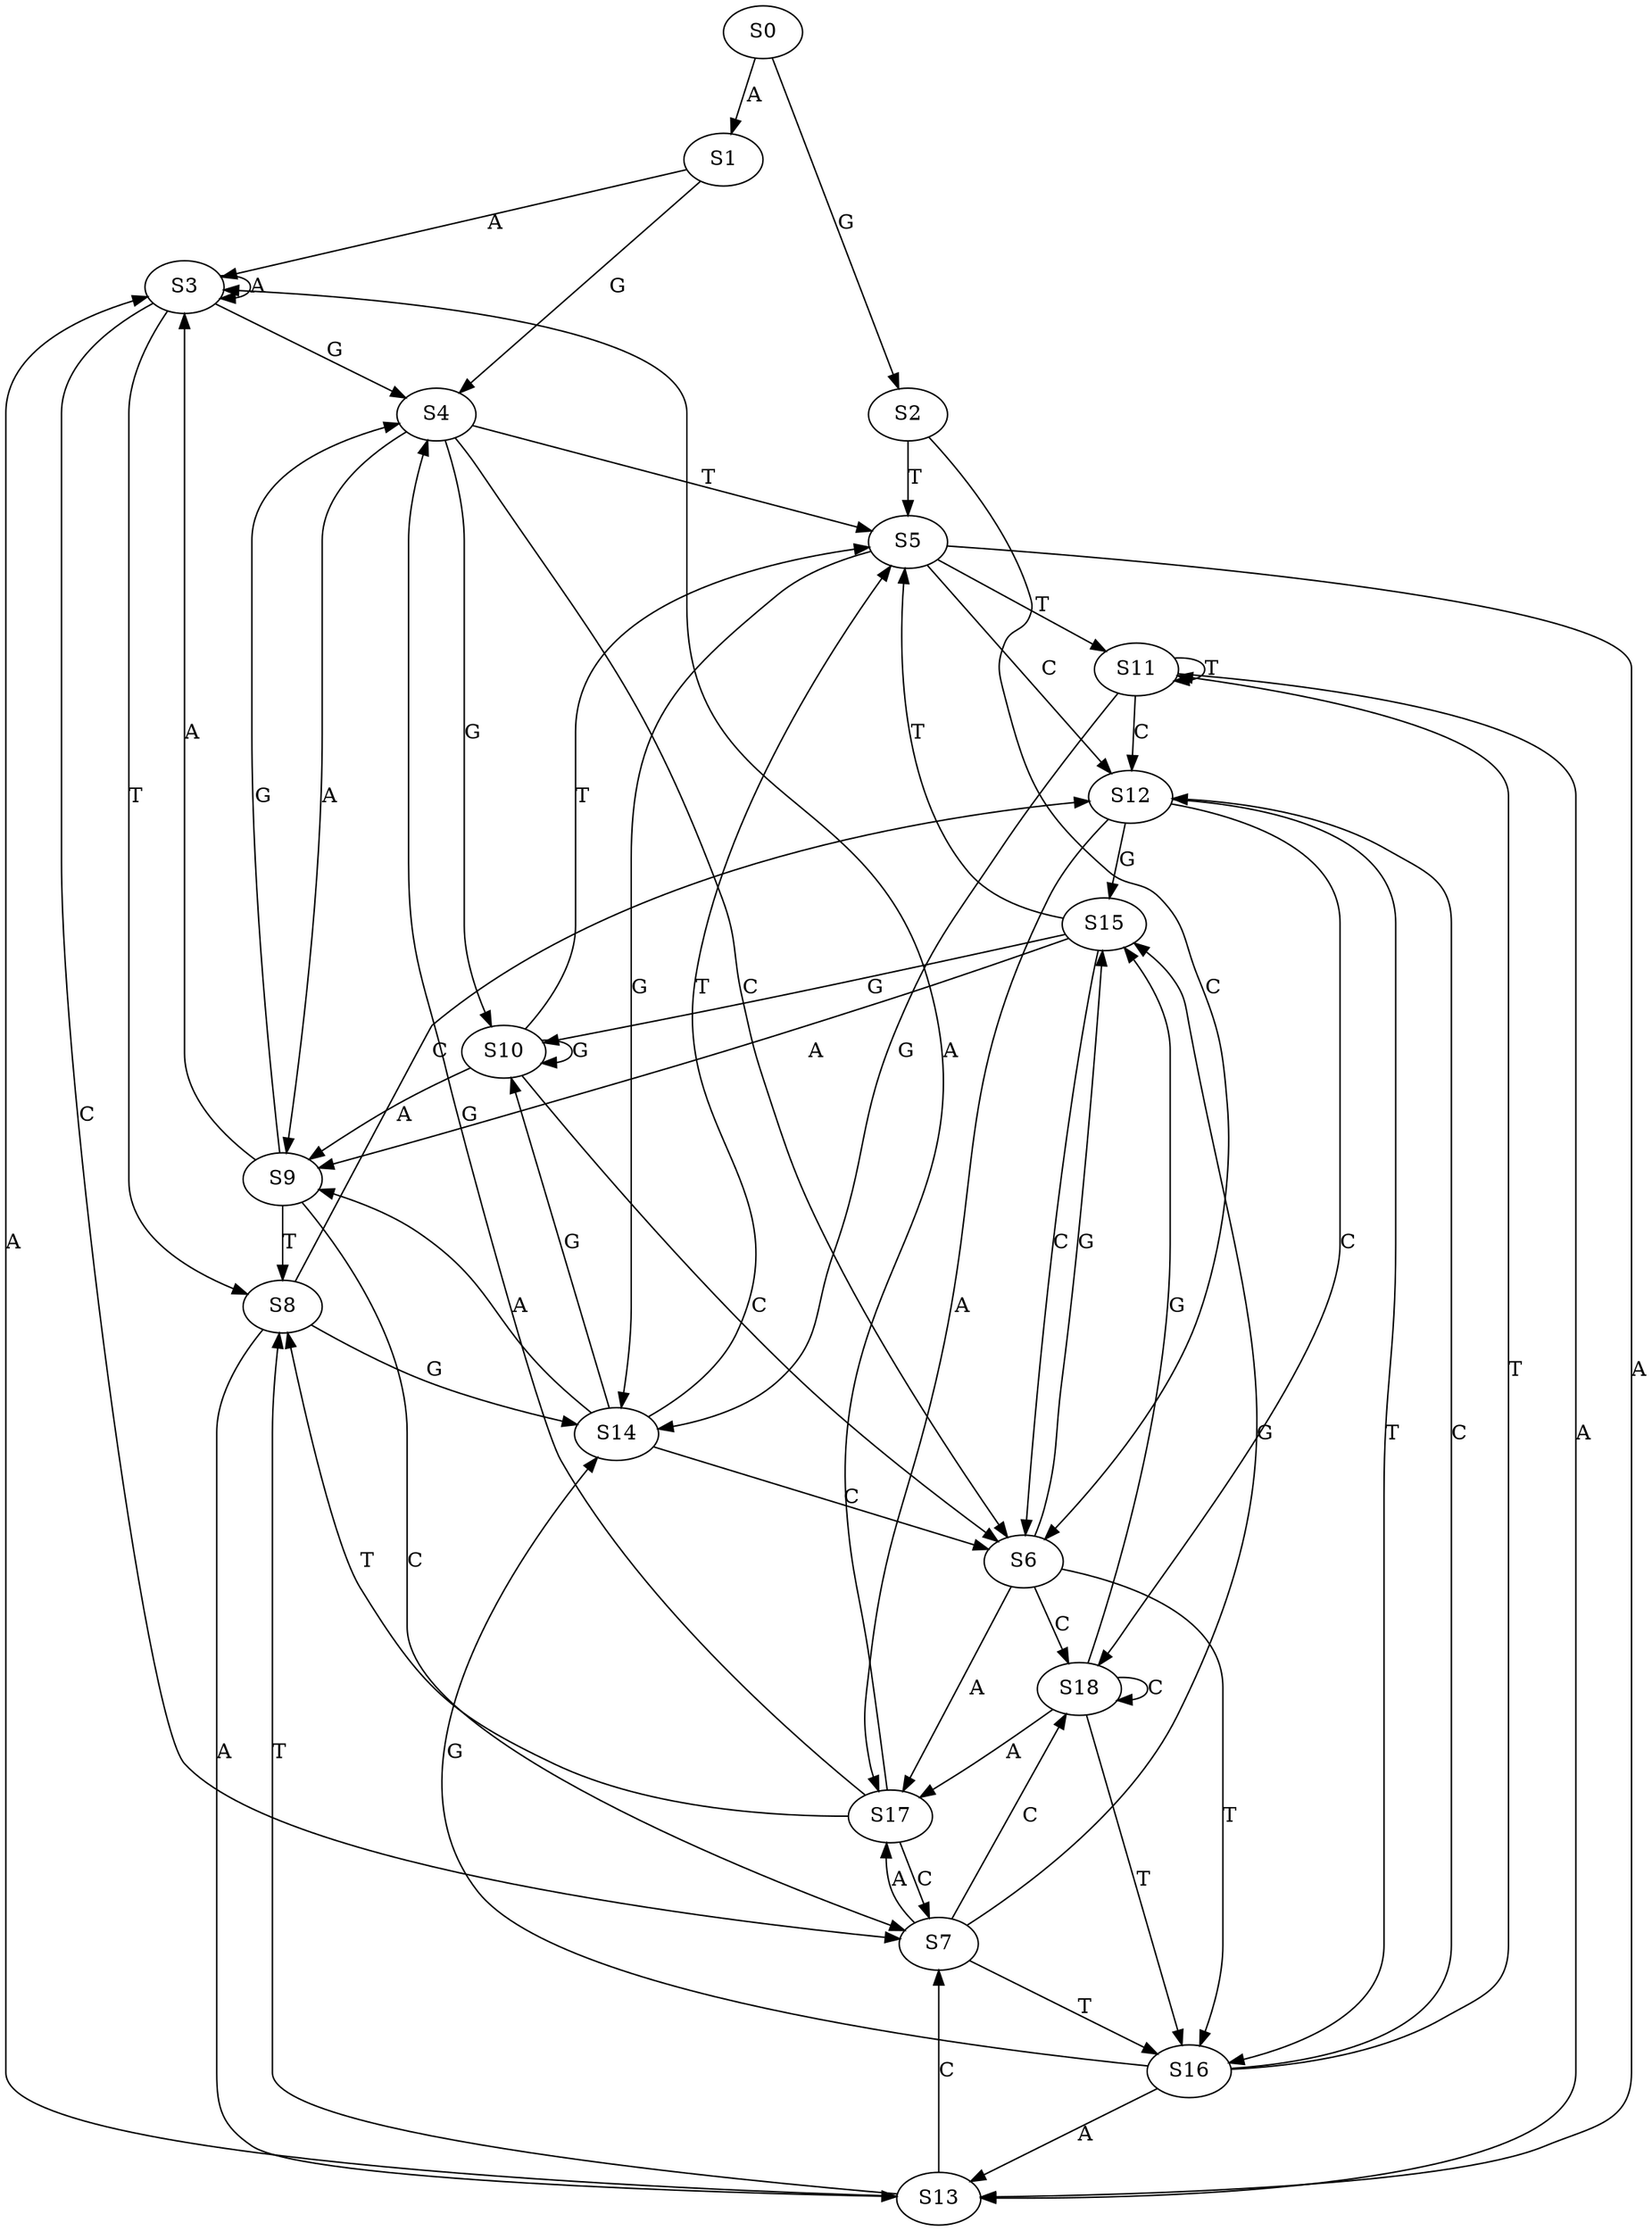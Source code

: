 strict digraph  {
	S0 -> S1 [ label = A ];
	S0 -> S2 [ label = G ];
	S1 -> S3 [ label = A ];
	S1 -> S4 [ label = G ];
	S2 -> S5 [ label = T ];
	S2 -> S6 [ label = C ];
	S3 -> S4 [ label = G ];
	S3 -> S3 [ label = A ];
	S3 -> S7 [ label = C ];
	S3 -> S8 [ label = T ];
	S4 -> S9 [ label = A ];
	S4 -> S5 [ label = T ];
	S4 -> S6 [ label = C ];
	S4 -> S10 [ label = G ];
	S5 -> S11 [ label = T ];
	S5 -> S12 [ label = C ];
	S5 -> S13 [ label = A ];
	S5 -> S14 [ label = G ];
	S6 -> S15 [ label = G ];
	S6 -> S16 [ label = T ];
	S6 -> S17 [ label = A ];
	S6 -> S18 [ label = C ];
	S7 -> S18 [ label = C ];
	S7 -> S17 [ label = A ];
	S7 -> S16 [ label = T ];
	S7 -> S15 [ label = G ];
	S8 -> S12 [ label = C ];
	S8 -> S13 [ label = A ];
	S8 -> S14 [ label = G ];
	S9 -> S7 [ label = C ];
	S9 -> S3 [ label = A ];
	S9 -> S8 [ label = T ];
	S9 -> S4 [ label = G ];
	S10 -> S5 [ label = T ];
	S10 -> S9 [ label = A ];
	S10 -> S6 [ label = C ];
	S10 -> S10 [ label = G ];
	S11 -> S14 [ label = G ];
	S11 -> S11 [ label = T ];
	S11 -> S12 [ label = C ];
	S11 -> S13 [ label = A ];
	S12 -> S15 [ label = G ];
	S12 -> S18 [ label = C ];
	S12 -> S16 [ label = T ];
	S12 -> S17 [ label = A ];
	S13 -> S3 [ label = A ];
	S13 -> S7 [ label = C ];
	S13 -> S8 [ label = T ];
	S14 -> S6 [ label = C ];
	S14 -> S5 [ label = T ];
	S14 -> S9 [ label = A ];
	S14 -> S10 [ label = G ];
	S15 -> S5 [ label = T ];
	S15 -> S9 [ label = A ];
	S15 -> S6 [ label = C ];
	S15 -> S10 [ label = G ];
	S16 -> S11 [ label = T ];
	S16 -> S12 [ label = C ];
	S16 -> S13 [ label = A ];
	S16 -> S14 [ label = G ];
	S17 -> S7 [ label = C ];
	S17 -> S4 [ label = G ];
	S17 -> S3 [ label = A ];
	S17 -> S8 [ label = T ];
	S18 -> S16 [ label = T ];
	S18 -> S18 [ label = C ];
	S18 -> S17 [ label = A ];
	S18 -> S15 [ label = G ];
}
